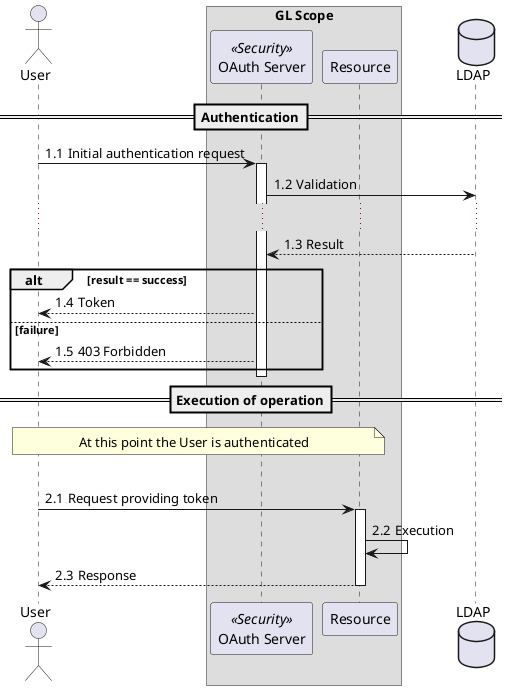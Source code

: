 @startuml

actor User
box "GL Scope"
    participant "OAuth Server" as OAuth <<Security>>
    participant Resource
end box
database LDAP

==Authentication==

autonumber "1'.'#"
User -> OAuth: Initial authentication request
activate OAuth
OAuth -> LDAP: Validation
...
OAuth <-- LDAP: Result
alt result == success
    User <-- OAuth: Token
else failure
    User <-- OAuth: 403 Forbidden
end
deactivate OAuth

==Execution of operation==

Note over User, Resource: At this point the User is authenticated

|||

autonumber "2'.'#"
User -> Resource: Request providing token
activate Resource

Resource -> Resource: Execution
User <-- Resource: Response
deactivate Resource

@enduml
